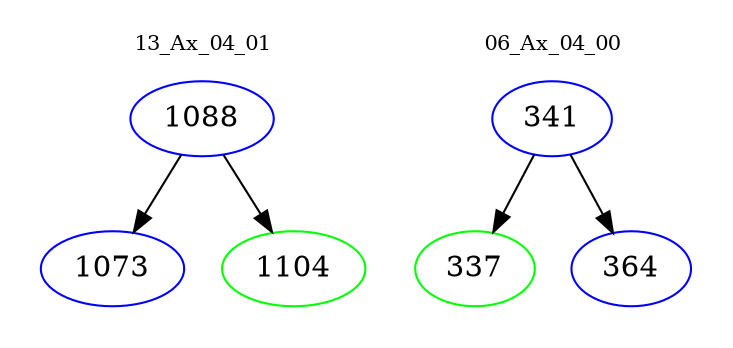 digraph{
subgraph cluster_0 {
color = white
label = "13_Ax_04_01";
fontsize=10;
T0_1088 [label="1088", color="blue"]
T0_1088 -> T0_1073 [color="black"]
T0_1073 [label="1073", color="blue"]
T0_1088 -> T0_1104 [color="black"]
T0_1104 [label="1104", color="green"]
}
subgraph cluster_1 {
color = white
label = "06_Ax_04_00";
fontsize=10;
T1_341 [label="341", color="blue"]
T1_341 -> T1_337 [color="black"]
T1_337 [label="337", color="green"]
T1_341 -> T1_364 [color="black"]
T1_364 [label="364", color="blue"]
}
}
